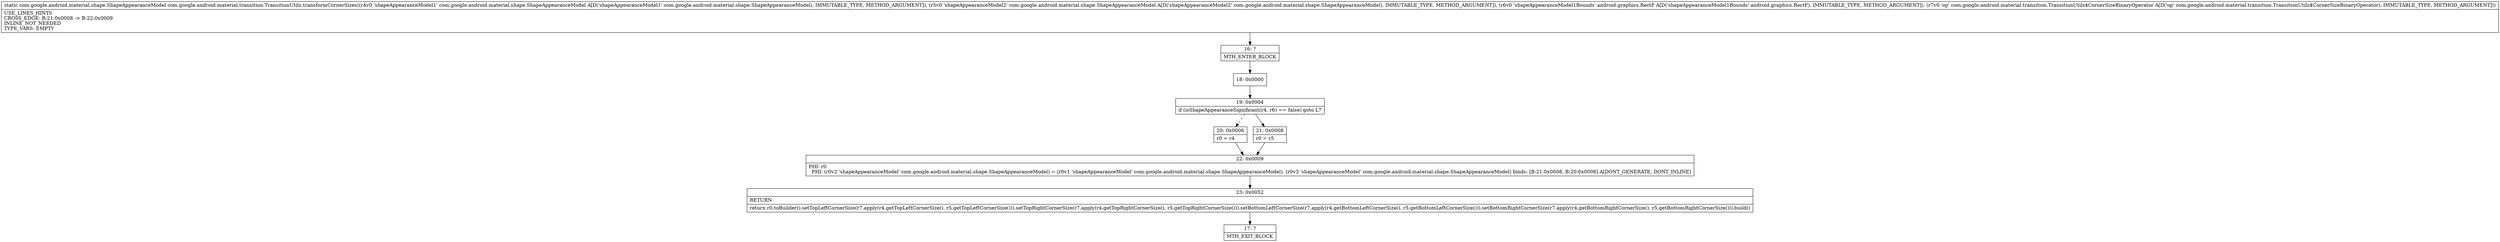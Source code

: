digraph "CFG forcom.google.android.material.transition.TransitionUtils.transformCornerSizes(Lcom\/google\/android\/material\/shape\/ShapeAppearanceModel;Lcom\/google\/android\/material\/shape\/ShapeAppearanceModel;Landroid\/graphics\/RectF;Lcom\/google\/android\/material\/transition\/TransitionUtils$CornerSizeBinaryOperator;)Lcom\/google\/android\/material\/shape\/ShapeAppearanceModel;" {
Node_16 [shape=record,label="{16\:\ ?|MTH_ENTER_BLOCK\l}"];
Node_18 [shape=record,label="{18\:\ 0x0000}"];
Node_19 [shape=record,label="{19\:\ 0x0004|if (isShapeAppearanceSignificant(r4, r6) == false) goto L7\l}"];
Node_20 [shape=record,label="{20\:\ 0x0006|r0 = r4\l}"];
Node_22 [shape=record,label="{22\:\ 0x0009|PHI: r0 \l  PHI: (r0v2 'shapeAppearanceModel' com.google.android.material.shape.ShapeAppearanceModel) = (r0v1 'shapeAppearanceModel' com.google.android.material.shape.ShapeAppearanceModel), (r0v3 'shapeAppearanceModel' com.google.android.material.shape.ShapeAppearanceModel) binds: [B:21:0x0008, B:20:0x0006] A[DONT_GENERATE, DONT_INLINE]\l}"];
Node_23 [shape=record,label="{23\:\ 0x0052|RETURN\l|return r0.toBuilder().setTopLeftCornerSize(r7.apply(r4.getTopLeftCornerSize(), r5.getTopLeftCornerSize())).setTopRightCornerSize(r7.apply(r4.getTopRightCornerSize(), r5.getTopRightCornerSize())).setBottomLeftCornerSize(r7.apply(r4.getBottomLeftCornerSize(), r5.getBottomLeftCornerSize())).setBottomRightCornerSize(r7.apply(r4.getBottomRightCornerSize(), r5.getBottomRightCornerSize())).build()\l}"];
Node_17 [shape=record,label="{17\:\ ?|MTH_EXIT_BLOCK\l}"];
Node_21 [shape=record,label="{21\:\ 0x0008|r0 = r5\l}"];
MethodNode[shape=record,label="{static com.google.android.material.shape.ShapeAppearanceModel com.google.android.material.transition.TransitionUtils.transformCornerSizes((r4v0 'shapeAppearanceModel1' com.google.android.material.shape.ShapeAppearanceModel A[D('shapeAppearanceModel1' com.google.android.material.shape.ShapeAppearanceModel), IMMUTABLE_TYPE, METHOD_ARGUMENT]), (r5v0 'shapeAppearanceModel2' com.google.android.material.shape.ShapeAppearanceModel A[D('shapeAppearanceModel2' com.google.android.material.shape.ShapeAppearanceModel), IMMUTABLE_TYPE, METHOD_ARGUMENT]), (r6v0 'shapeAppearanceModel1Bounds' android.graphics.RectF A[D('shapeAppearanceModel1Bounds' android.graphics.RectF), IMMUTABLE_TYPE, METHOD_ARGUMENT]), (r7v0 'op' com.google.android.material.transition.TransitionUtils$CornerSizeBinaryOperator A[D('op' com.google.android.material.transition.TransitionUtils$CornerSizeBinaryOperator), IMMUTABLE_TYPE, METHOD_ARGUMENT]))  | USE_LINES_HINTS\lCROSS_EDGE: B:21:0x0008 \-\> B:22:0x0009\lINLINE_NOT_NEEDED\lTYPE_VARS: EMPTY\l}"];
MethodNode -> Node_16;Node_16 -> Node_18;
Node_18 -> Node_19;
Node_19 -> Node_20[style=dashed];
Node_19 -> Node_21;
Node_20 -> Node_22;
Node_22 -> Node_23;
Node_23 -> Node_17;
Node_21 -> Node_22;
}

